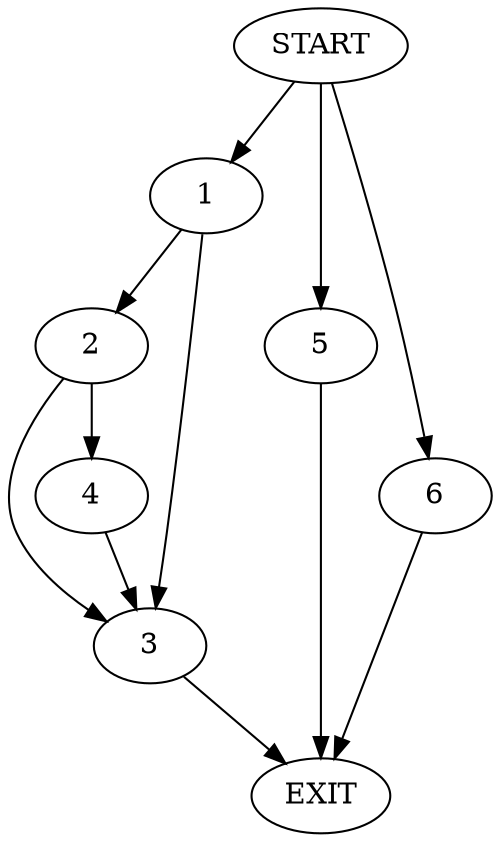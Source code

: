digraph {
0 [label="START"]
7 [label="EXIT"]
0 -> 1
1 -> 2
1 -> 3
3 -> 7
2 -> 4
2 -> 3
4 -> 3
0 -> 5
5 -> 7
0 -> 6
6 -> 7
}
